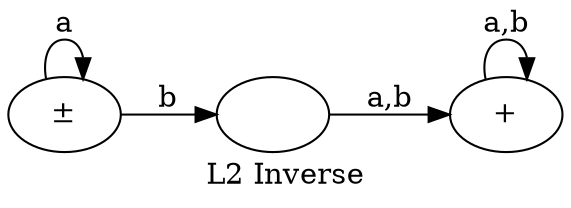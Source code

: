 digraph G {
    rankdir=LR;
    label="L2 Inverse";

    S [label="±", xlabel=""];
    B [label="",  xlabel=""];
    Y [label="+", xlabel=""];


    S -> S[label="a"];
    S -> B[label="b"];
    B -> Y[label="a,b"];
    Y -> Y[label="a,b"];
}